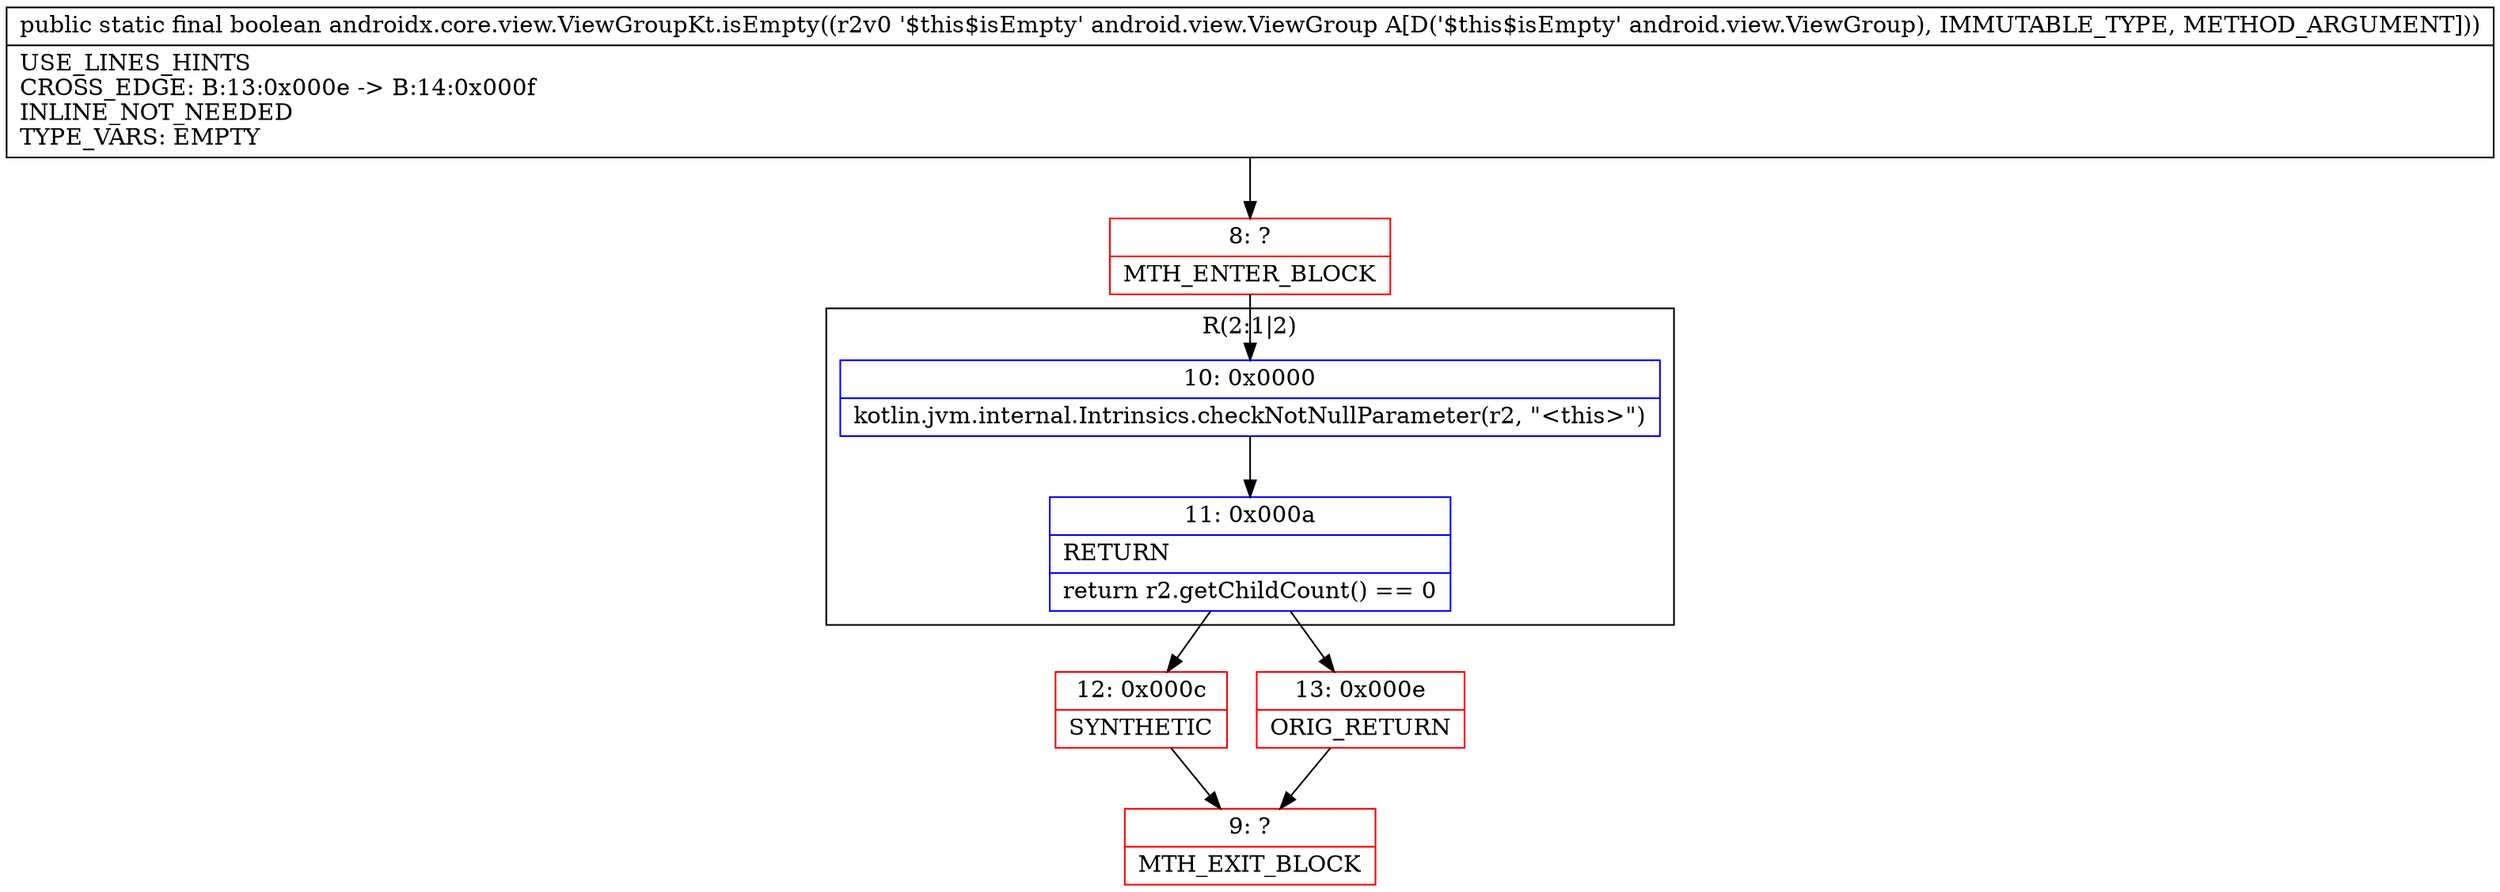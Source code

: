 digraph "CFG forandroidx.core.view.ViewGroupKt.isEmpty(Landroid\/view\/ViewGroup;)Z" {
subgraph cluster_Region_1090959339 {
label = "R(2:1|2)";
node [shape=record,color=blue];
Node_10 [shape=record,label="{10\:\ 0x0000|kotlin.jvm.internal.Intrinsics.checkNotNullParameter(r2, \"\<this\>\")\l}"];
Node_11 [shape=record,label="{11\:\ 0x000a|RETURN\l|return r2.getChildCount() == 0\l}"];
}
Node_8 [shape=record,color=red,label="{8\:\ ?|MTH_ENTER_BLOCK\l}"];
Node_12 [shape=record,color=red,label="{12\:\ 0x000c|SYNTHETIC\l}"];
Node_9 [shape=record,color=red,label="{9\:\ ?|MTH_EXIT_BLOCK\l}"];
Node_13 [shape=record,color=red,label="{13\:\ 0x000e|ORIG_RETURN\l}"];
MethodNode[shape=record,label="{public static final boolean androidx.core.view.ViewGroupKt.isEmpty((r2v0 '$this$isEmpty' android.view.ViewGroup A[D('$this$isEmpty' android.view.ViewGroup), IMMUTABLE_TYPE, METHOD_ARGUMENT]))  | USE_LINES_HINTS\lCROSS_EDGE: B:13:0x000e \-\> B:14:0x000f\lINLINE_NOT_NEEDED\lTYPE_VARS: EMPTY\l}"];
MethodNode -> Node_8;Node_10 -> Node_11;
Node_11 -> Node_12;
Node_11 -> Node_13;
Node_8 -> Node_10;
Node_12 -> Node_9;
Node_13 -> Node_9;
}

